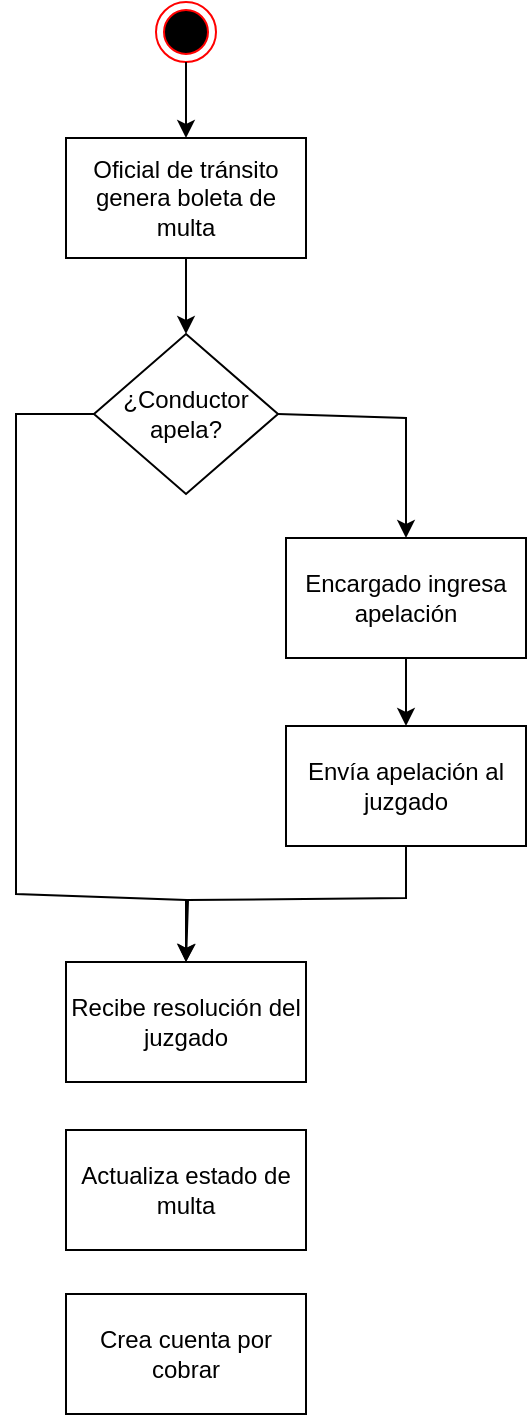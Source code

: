 <mxfile version="24.0.3" type="github">
  <diagram name="Página-1" id="C9y6ylGqr0JpFU4tfEc5">
    <mxGraphModel dx="475" dy="251" grid="0" gridSize="10" guides="1" tooltips="1" connect="1" arrows="1" fold="1" page="0" pageScale="1" pageWidth="827" pageHeight="1169" math="0" shadow="0">
      <root>
        <mxCell id="0" />
        <mxCell id="1" parent="0" />
        <mxCell id="uT5XBVkz1cXHhe_Z9Z36-1" value="" style="ellipse;html=1;shape=endState;fillColor=#000000;strokeColor=#ff0000;" vertex="1" parent="1">
          <mxGeometry x="212" y="132" width="30" height="30" as="geometry" />
        </mxCell>
        <mxCell id="uT5XBVkz1cXHhe_Z9Z36-2" value="Oficial de tránsito genera boleta de multa" style="rounded=0;whiteSpace=wrap;html=1;" vertex="1" parent="1">
          <mxGeometry x="167" y="200" width="120" height="60" as="geometry" />
        </mxCell>
        <mxCell id="uT5XBVkz1cXHhe_Z9Z36-3" value="" style="endArrow=classic;html=1;rounded=0;exitX=0.5;exitY=1;exitDx=0;exitDy=0;entryX=0.5;entryY=0;entryDx=0;entryDy=0;" edge="1" parent="1" source="uT5XBVkz1cXHhe_Z9Z36-1" target="uT5XBVkz1cXHhe_Z9Z36-2">
          <mxGeometry width="50" height="50" relative="1" as="geometry">
            <mxPoint x="100" y="327" as="sourcePoint" />
            <mxPoint x="150" y="277" as="targetPoint" />
          </mxGeometry>
        </mxCell>
        <mxCell id="uT5XBVkz1cXHhe_Z9Z36-4" value="¿Conductor apela?" style="rhombus;whiteSpace=wrap;html=1;" vertex="1" parent="1">
          <mxGeometry x="181" y="298" width="92" height="80" as="geometry" />
        </mxCell>
        <mxCell id="uT5XBVkz1cXHhe_Z9Z36-5" value="Encargado ingresa apelación" style="rounded=0;whiteSpace=wrap;html=1;" vertex="1" parent="1">
          <mxGeometry x="277" y="400" width="120" height="60" as="geometry" />
        </mxCell>
        <mxCell id="uT5XBVkz1cXHhe_Z9Z36-6" value="Envía apelación al juzgado" style="rounded=0;whiteSpace=wrap;html=1;" vertex="1" parent="1">
          <mxGeometry x="277" y="494" width="120" height="60" as="geometry" />
        </mxCell>
        <mxCell id="uT5XBVkz1cXHhe_Z9Z36-7" value="" style="endArrow=classic;html=1;rounded=0;exitX=1;exitY=0.5;exitDx=0;exitDy=0;entryX=0.5;entryY=0;entryDx=0;entryDy=0;" edge="1" parent="1" source="uT5XBVkz1cXHhe_Z9Z36-4" target="uT5XBVkz1cXHhe_Z9Z36-5">
          <mxGeometry width="50" height="50" relative="1" as="geometry">
            <mxPoint x="281" y="335" as="sourcePoint" />
            <mxPoint x="417" y="340" as="targetPoint" />
            <Array as="points">
              <mxPoint x="337" y="340" />
            </Array>
          </mxGeometry>
        </mxCell>
        <mxCell id="uT5XBVkz1cXHhe_Z9Z36-8" value="" style="endArrow=classic;html=1;rounded=0;exitX=0.5;exitY=1;exitDx=0;exitDy=0;entryX=0.5;entryY=0;entryDx=0;entryDy=0;" edge="1" parent="1" source="uT5XBVkz1cXHhe_Z9Z36-5" target="uT5XBVkz1cXHhe_Z9Z36-6">
          <mxGeometry width="50" height="50" relative="1" as="geometry">
            <mxPoint x="283" y="348" as="sourcePoint" />
            <mxPoint x="347" y="410" as="targetPoint" />
            <Array as="points" />
          </mxGeometry>
        </mxCell>
        <mxCell id="uT5XBVkz1cXHhe_Z9Z36-9" value="" style="endArrow=classic;html=1;rounded=0;exitX=0.5;exitY=1;exitDx=0;exitDy=0;entryX=0.5;entryY=0;entryDx=0;entryDy=0;" edge="1" parent="1" source="uT5XBVkz1cXHhe_Z9Z36-2" target="uT5XBVkz1cXHhe_Z9Z36-4">
          <mxGeometry width="50" height="50" relative="1" as="geometry">
            <mxPoint x="283" y="348" as="sourcePoint" />
            <mxPoint x="347" y="410" as="targetPoint" />
            <Array as="points" />
          </mxGeometry>
        </mxCell>
        <mxCell id="uT5XBVkz1cXHhe_Z9Z36-10" value="Recibe resolución del juzgado" style="rounded=0;whiteSpace=wrap;html=1;" vertex="1" parent="1">
          <mxGeometry x="167" y="612" width="120" height="60" as="geometry" />
        </mxCell>
        <mxCell id="uT5XBVkz1cXHhe_Z9Z36-11" value="Actualiza estado de multa" style="rounded=0;whiteSpace=wrap;html=1;" vertex="1" parent="1">
          <mxGeometry x="167" y="696" width="120" height="60" as="geometry" />
        </mxCell>
        <mxCell id="uT5XBVkz1cXHhe_Z9Z36-12" value="Crea cuenta por cobrar" style="rounded=0;whiteSpace=wrap;html=1;" vertex="1" parent="1">
          <mxGeometry x="167" y="778" width="120" height="60" as="geometry" />
        </mxCell>
        <mxCell id="uT5XBVkz1cXHhe_Z9Z36-13" value="" style="endArrow=classic;html=1;rounded=0;exitX=0;exitY=0.5;exitDx=0;exitDy=0;entryX=0.5;entryY=0;entryDx=0;entryDy=0;" edge="1" parent="1" source="uT5XBVkz1cXHhe_Z9Z36-4" target="uT5XBVkz1cXHhe_Z9Z36-10">
          <mxGeometry width="50" height="50" relative="1" as="geometry">
            <mxPoint x="283" y="348" as="sourcePoint" />
            <mxPoint x="347" y="410" as="targetPoint" />
            <Array as="points">
              <mxPoint x="142" y="338" />
              <mxPoint x="142" y="578" />
              <mxPoint x="227" y="581" />
            </Array>
          </mxGeometry>
        </mxCell>
        <mxCell id="uT5XBVkz1cXHhe_Z9Z36-14" value="" style="endArrow=classic;html=1;rounded=0;exitX=0.5;exitY=1;exitDx=0;exitDy=0;entryX=0.5;entryY=0;entryDx=0;entryDy=0;" edge="1" parent="1" source="uT5XBVkz1cXHhe_Z9Z36-6" target="uT5XBVkz1cXHhe_Z9Z36-10">
          <mxGeometry width="50" height="50" relative="1" as="geometry">
            <mxPoint x="347" y="470" as="sourcePoint" />
            <mxPoint x="347" y="504" as="targetPoint" />
            <Array as="points">
              <mxPoint x="337" y="580" />
              <mxPoint x="228" y="581" />
            </Array>
          </mxGeometry>
        </mxCell>
      </root>
    </mxGraphModel>
  </diagram>
</mxfile>
